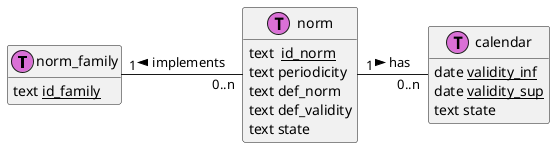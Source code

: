 @startuml calendar_database
!define table << (T,orchid) >>
!define primary_key(x) <u>x</u>
hide methods
hide stereotypes

class norm_family << table >>  {
  text primary_key(id_family) 

}
class norm << table >>  {
  text  primary_key(id_norm)
  text periodicity
  text def_norm
  text def_validity
  text state 
}


class calendar << table >> {
  date primary_key(validity_inf)
  date primary_key(validity_sup)
  text state

}

norm_family "1" -right- "0..n" norm : < implements
norm "1" -right- "0..n" calendar : has >

@enduml
